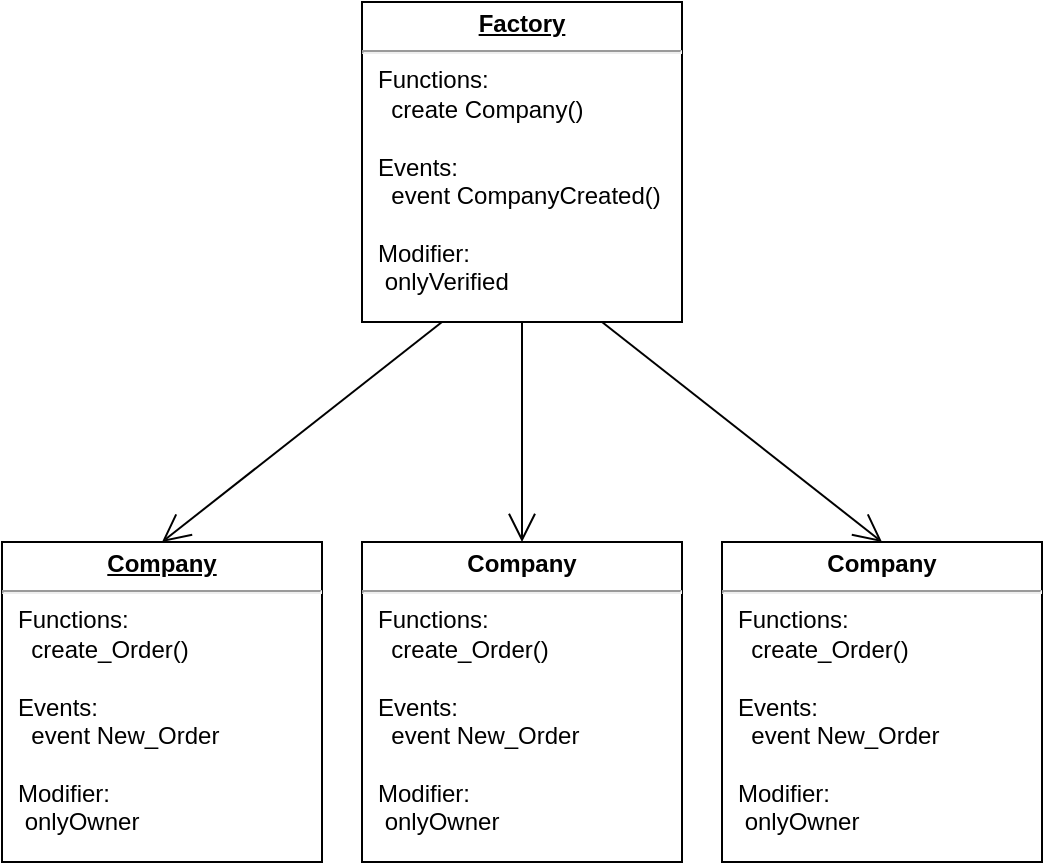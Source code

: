 <mxfile version="14.5.9" type="github">
  <diagram id="kgpKYQtTHZ0yAKxKKP6v" name="Page-1">
    <mxGraphModel dx="813" dy="475" grid="1" gridSize="10" guides="1" tooltips="1" connect="1" arrows="1" fold="1" page="1" pageScale="1" pageWidth="850" pageHeight="1100" math="0" shadow="0">
      <root>
        <mxCell id="0" />
        <mxCell id="1" parent="0" />
        <mxCell id="PqYOM1p5EghB7FxTp-5k-2" value="&lt;p style=&quot;margin: 0px ; margin-top: 4px ; text-align: center ; text-decoration: underline&quot;&gt;&lt;b&gt;Factory&lt;/b&gt;&lt;/p&gt;&lt;hr&gt;&lt;p style=&quot;margin: 0px ; margin-left: 8px&quot;&gt;Functions:&lt;/p&gt;&lt;p style=&quot;margin: 0px ; margin-left: 8px&quot;&gt;&amp;nbsp; create Company()&lt;/p&gt;&lt;p style=&quot;margin: 0px ; margin-left: 8px&quot;&gt;&lt;br&gt;&lt;/p&gt;&lt;p style=&quot;margin: 0px ; margin-left: 8px&quot;&gt;Events:&lt;/p&gt;&lt;p style=&quot;margin: 0px ; margin-left: 8px&quot;&gt;&amp;nbsp; event CompanyCreated()&lt;/p&gt;&lt;p style=&quot;margin: 0px ; margin-left: 8px&quot;&gt;&lt;br&gt;&lt;/p&gt;&lt;p style=&quot;margin: 0px ; margin-left: 8px&quot;&gt;Modifier:&lt;/p&gt;&lt;p style=&quot;margin: 0px ; margin-left: 8px&quot;&gt;&amp;nbsp;onlyVerified&lt;/p&gt;" style="verticalAlign=top;align=left;overflow=fill;fontSize=12;fontFamily=Helvetica;html=1;" vertex="1" parent="1">
          <mxGeometry x="330" y="130" width="160" height="160" as="geometry" />
        </mxCell>
        <mxCell id="PqYOM1p5EghB7FxTp-5k-17" value="" style="endArrow=open;endFill=1;endSize=12;html=1;exitX=0.25;exitY=1;exitDx=0;exitDy=0;entryX=0.5;entryY=0;entryDx=0;entryDy=0;" edge="1" parent="1" source="PqYOM1p5EghB7FxTp-5k-2" target="PqYOM1p5EghB7FxTp-5k-22">
          <mxGeometry width="160" relative="1" as="geometry">
            <mxPoint x="330" y="340" as="sourcePoint" />
            <mxPoint x="280" y="400" as="targetPoint" />
          </mxGeometry>
        </mxCell>
        <mxCell id="PqYOM1p5EghB7FxTp-5k-20" value="" style="endArrow=open;endFill=1;endSize=12;html=1;exitX=0.5;exitY=1;exitDx=0;exitDy=0;" edge="1" parent="1" source="PqYOM1p5EghB7FxTp-5k-2">
          <mxGeometry width="160" relative="1" as="geometry">
            <mxPoint x="360" y="370" as="sourcePoint" />
            <mxPoint x="410" y="400" as="targetPoint" />
          </mxGeometry>
        </mxCell>
        <mxCell id="PqYOM1p5EghB7FxTp-5k-21" value="" style="endArrow=open;endFill=1;endSize=12;html=1;exitX=0.75;exitY=1;exitDx=0;exitDy=0;entryX=0.5;entryY=0;entryDx=0;entryDy=0;" edge="1" parent="1" source="PqYOM1p5EghB7FxTp-5k-2" target="PqYOM1p5EghB7FxTp-5k-24">
          <mxGeometry width="160" relative="1" as="geometry">
            <mxPoint x="360" y="370" as="sourcePoint" />
            <mxPoint x="540" y="400" as="targetPoint" />
          </mxGeometry>
        </mxCell>
        <mxCell id="PqYOM1p5EghB7FxTp-5k-22" value="&lt;p style=&quot;margin: 0px ; margin-top: 4px ; text-align: center ; text-decoration: underline&quot;&gt;&lt;b&gt;Сompany&lt;/b&gt;&lt;/p&gt;&lt;hr&gt;&lt;p style=&quot;margin: 0px ; margin-left: 8px&quot;&gt;Functions:&lt;/p&gt;&lt;p style=&quot;margin: 0px ; margin-left: 8px&quot;&gt;&amp;nbsp; create_Order()&lt;/p&gt;&lt;p style=&quot;margin: 0px ; margin-left: 8px&quot;&gt;&lt;br&gt;&lt;/p&gt;&lt;p style=&quot;margin: 0px ; margin-left: 8px&quot;&gt;Events:&lt;/p&gt;&lt;p style=&quot;margin: 0px ; margin-left: 8px&quot;&gt;&amp;nbsp; event New_Order&lt;/p&gt;&lt;p style=&quot;margin: 0px ; margin-left: 8px&quot;&gt;&lt;br&gt;&lt;/p&gt;&lt;p style=&quot;margin: 0px ; margin-left: 8px&quot;&gt;Modifier:&lt;/p&gt;&lt;p style=&quot;margin: 0px ; margin-left: 8px&quot;&gt;&amp;nbsp;onlyOwner&lt;/p&gt;" style="verticalAlign=top;align=left;overflow=fill;fontSize=12;fontFamily=Helvetica;html=1;" vertex="1" parent="1">
          <mxGeometry x="150" y="400" width="160" height="160" as="geometry" />
        </mxCell>
        <mxCell id="PqYOM1p5EghB7FxTp-5k-23" value="&lt;p style=&quot;margin: 4px 0px 0px ; text-align: center&quot;&gt;&lt;b&gt;Сompany&lt;/b&gt;&lt;/p&gt;&lt;hr&gt;&lt;p style=&quot;margin: 0px 0px 0px 8px&quot;&gt;Functions:&lt;/p&gt;&lt;p style=&quot;margin: 0px 0px 0px 8px&quot;&gt;&amp;nbsp; create_Order()&lt;/p&gt;&lt;p style=&quot;margin: 0px 0px 0px 8px&quot;&gt;&lt;br&gt;&lt;/p&gt;&lt;p style=&quot;margin: 0px 0px 0px 8px&quot;&gt;Events:&lt;/p&gt;&lt;p style=&quot;margin: 0px 0px 0px 8px&quot;&gt;&amp;nbsp; event New_Order&lt;/p&gt;&lt;p style=&quot;margin: 0px 0px 0px 8px&quot;&gt;&lt;br&gt;&lt;/p&gt;&lt;p style=&quot;margin: 0px 0px 0px 8px&quot;&gt;Modifier:&lt;/p&gt;&lt;p style=&quot;margin: 0px 0px 0px 8px&quot;&gt;&amp;nbsp;onlyOwner&lt;/p&gt;" style="verticalAlign=top;align=left;overflow=fill;fontSize=12;fontFamily=Helvetica;html=1;" vertex="1" parent="1">
          <mxGeometry x="330" y="400" width="160" height="160" as="geometry" />
        </mxCell>
        <mxCell id="PqYOM1p5EghB7FxTp-5k-24" value="&lt;p style=&quot;margin: 4px 0px 0px ; text-align: center&quot;&gt;&lt;b&gt;Сompany&lt;/b&gt;&lt;/p&gt;&lt;hr&gt;&lt;p style=&quot;margin: 0px 0px 0px 8px&quot;&gt;Functions:&lt;/p&gt;&lt;p style=&quot;margin: 0px 0px 0px 8px&quot;&gt;&amp;nbsp; create_Order()&lt;/p&gt;&lt;p style=&quot;margin: 0px 0px 0px 8px&quot;&gt;&lt;br&gt;&lt;/p&gt;&lt;p style=&quot;margin: 0px 0px 0px 8px&quot;&gt;Events:&lt;/p&gt;&lt;p style=&quot;margin: 0px 0px 0px 8px&quot;&gt;&amp;nbsp; event New_Order&lt;/p&gt;&lt;p style=&quot;margin: 0px 0px 0px 8px&quot;&gt;&lt;br&gt;&lt;/p&gt;&lt;p style=&quot;margin: 0px 0px 0px 8px&quot;&gt;Modifier:&lt;/p&gt;&lt;p style=&quot;margin: 0px 0px 0px 8px&quot;&gt;&amp;nbsp;onlyOwner&lt;/p&gt;" style="verticalAlign=top;align=left;overflow=fill;fontSize=12;fontFamily=Helvetica;html=1;" vertex="1" parent="1">
          <mxGeometry x="510" y="400" width="160" height="160" as="geometry" />
        </mxCell>
      </root>
    </mxGraphModel>
  </diagram>
</mxfile>
